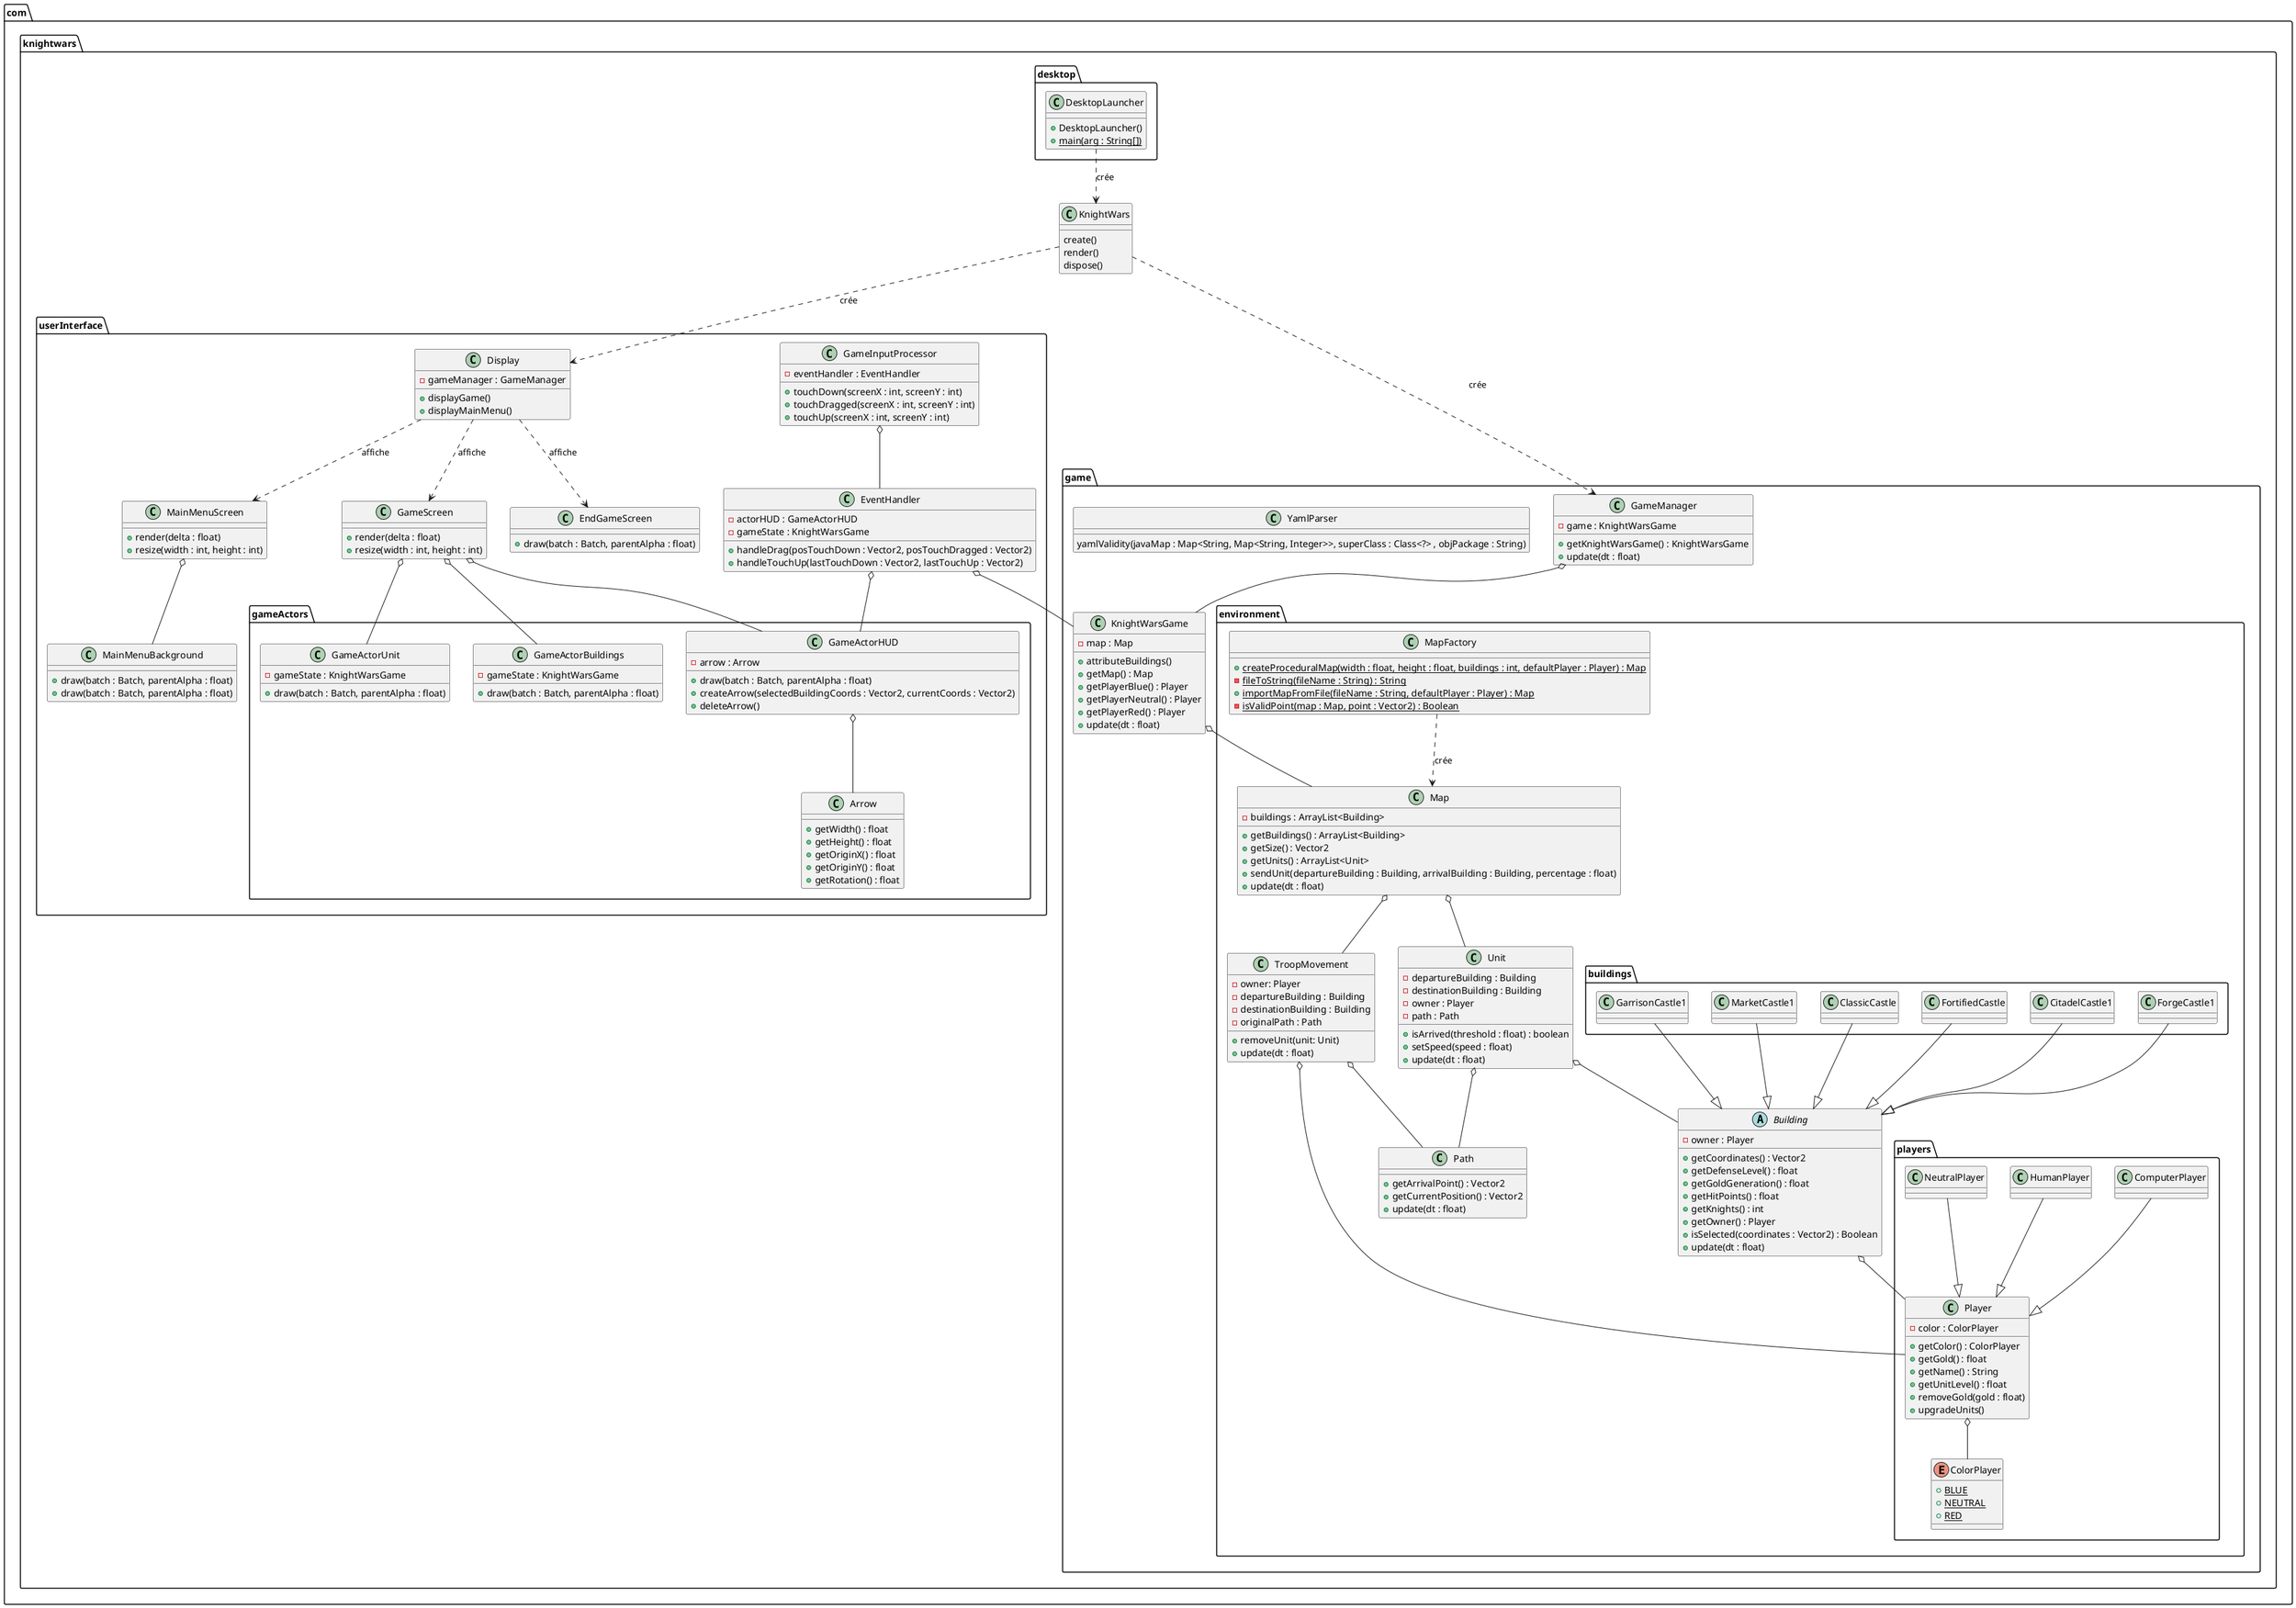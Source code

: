 @startuml

package com.knightwars {
  class KnightWars {
    create()
    render()
    dispose()
  }


  package userInterface {
    class Display {
      - gameManager : GameManager
      + displayGame()
      + displayMainMenu()
    }
    class EventHandler {
      - actorHUD : GameActorHUD
      - gameState : KnightWarsGame
      + handleDrag(posTouchDown : Vector2, posTouchDragged : Vector2)
      + handleTouchUp(lastTouchDown : Vector2, lastTouchUp : Vector2)
    }
    class GameInputProcessor {
      - eventHandler : EventHandler
      + touchDown(screenX : int, screenY : int)
      + touchDragged(screenX : int, screenY : int)
      + touchUp(screenX : int, screenY : int)
    }
    class GameScreen {
      + render(delta : float)
      + resize(width : int, height : int)
    }
    class MainMenuScreen {
      + render(delta : float)
      + resize(width : int, height : int)
    }
    class MainMenuBackground {
      + draw(batch : Batch, parentAlpha : float)
    }
    class MainMenuBackground {
      + draw(batch : Batch, parentAlpha : float)
    }
    class EndGameScreen {
      + draw(batch : Batch, parentAlpha : float)
    }


    package gameActors {
      class Arrow {
        + getWidth() : float
        + getHeight() : float
        + getOriginX() : float
        + getOriginY() : float
        + getRotation() : float
      }
      class GameActorBuildings {
        - gameState : KnightWarsGame
        + draw(batch : Batch, parentAlpha : float)
      }
      class GameActorHUD {
        - arrow : Arrow
        + draw(batch : Batch, parentAlpha : float)
        + createArrow(selectedBuildingCoords : Vector2, currentCoords : Vector2)
        + deleteArrow()
      }
      class GameActorUnit {
        - gameState : KnightWarsGame
        + draw(batch : Batch, parentAlpha : float)
      }
    }
  }


  package desktop {
    class DesktopLauncher {
      + DesktopLauncher()
      + main(arg : String[]) {static}
    }
  }


  package game {

    class GameManager {
      - game : KnightWarsGame
      + getKnightWarsGame() : KnightWarsGame
      + update(dt : float)
    }

    class KnightWarsGame {
      - map : Map
      + attributeBuildings()
      + getMap() : Map
      + getPlayerBlue() : Player
      + getPlayerNeutral() : Player
      + getPlayerRed() : Player
      + update(dt : float)
    }

    class YamlParser {
      yamlValidity(javaMap : Map<String, Map<String, Integer>>, superClass : Class<?> , objPackage : String)
    }

    package environment {

      abstract class Building {
        - owner : Player
        + getCoordinates() : Vector2
        + getDefenseLevel() : float
        + getGoldGeneration() : float
        + getHitPoints() : float
        + getKnights() : int
        + getOwner() : Player
        + isSelected(coordinates : Vector2) : Boolean
        + update(dt : float)
      }

      class Map {
        - buildings : ArrayList<Building>
        + getBuildings() : ArrayList<Building>
        + getSize() : Vector2
        + getUnits() : ArrayList<Unit>
        + sendUnit(departureBuilding : Building, arrivalBuilding : Building, percentage : float)
        + update(dt : float)
      }

      class MapFactory {
        + createProceduralMap(width : float, height : float, buildings : int, defaultPlayer : Player) : Map {static}
        - fileToString(fileName : String) : String {static}
        + importMapFromFile(fileName : String, defaultPlayer : Player) : Map {static}
        - isValidPoint(map : Map, point : Vector2) : Boolean {static}
      }

      class Path {
        + getArrivalPoint() : Vector2
        + getCurrentPosition() : Vector2
        + update(dt : float)
      }

      class Unit {
        - departureBuilding : Building
        - destinationBuilding : Building
        - owner : Player
        - path : Path
        + isArrived(threshold : float) : boolean
        + setSpeed(speed : float)
        + update(dt : float)
      }

      package players {
          class ComputerPlayer
          class HumanPlayer
          class NeutralPlayer

          class Player {
            - color : ColorPlayer
            + getColor() : ColorPlayer
            + getGold() : float
            + getName() : String
            + getUnitLevel() : float
            + removeGold(gold : float)
            + upgradeUnits()
        }

        enum ColorPlayer {
          + BLUE {static}
          + NEUTRAL {static}
          + RED {static}
        }
      }

      package buildings {
        class ClassicCastle
        class FortifiedCastle
        class CitadelCastle1
        class ForgeCastle1
        class GarrisonCastle1
        class MarketCastle1
      }

      class TroopMovement {
        - owner: Player
        - departureBuilding : Building
        - destinationBuilding : Building
        - originalPath : Path
        + removeUnit(unit: Unit)
        + update(dt : float)
      }
    }
  }
}

' knightwars
DesktopLauncher ..> KnightWars: crée
KnightWars ..> Display: crée
KnightWars ..> GameManager: crée

' Frontend
Display ..> GameScreen: affiche
Display ..> MainMenuScreen: affiche
Display ..> EndGameScreen: affiche
MainMenuScreen o-- MainMenuBackground
GameScreen o-- GameActorHUD
GameScreen o-- GameActorBuildings
GameScreen o-- GameActorUnit
GameActorHUD o-- Arrow
GameInputProcessor o-- EventHandler
EventHandler o-- GameActorHUD

' Backend
MapFactory ..> Map: crée
GameManager o-- KnightWarsGame
KnightWarsGame o-- Map
Map o-- Unit
Map o-- TroopMovement
TroopMovement o-- Player
TroopMovement o-- Path

Unit o-- Building
Unit o-- Path
Building o-- Player
Player o-- ColorPlayer
ComputerPlayer --|> Player
NeutralPlayer --|> Player
HumanPlayer --|> Player
ClassicCastle --|> Building
FortifiedCastle --|> Building
CitadelCastle1 --|> Building
ForgeCastle1 --|> Building
GarrisonCastle1 --|> Building
MarketCastle1 --|> Building

' Liens frontend - backend
EventHandler o-- KnightWarsGame

@enduml